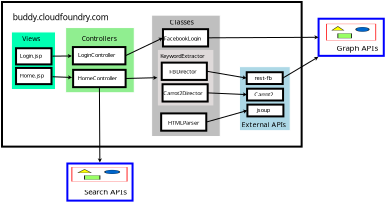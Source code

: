<?xml version="1.0" encoding="UTF-8"?>
<dia:diagram xmlns:dia="http://www.lysator.liu.se/~alla/dia/">
  <dia:layer name="Background" visible="true" active="true">
    <dia:group>
      <dia:object type="Standard - Box" version="0" id="O0">
        <dia:attribute name="obj_pos">
          <dia:point val="0.743,2.317"/>
        </dia:attribute>
        <dia:attribute name="obj_bb">
          <dia:rectangle val="0.693,2.267;15.775,9.598"/>
        </dia:attribute>
        <dia:attribute name="elem_corner">
          <dia:point val="0.743,2.317"/>
        </dia:attribute>
        <dia:attribute name="elem_width">
          <dia:real val="14.982"/>
        </dia:attribute>
        <dia:attribute name="elem_height">
          <dia:real val="7.231"/>
        </dia:attribute>
        <dia:attribute name="show_background">
          <dia:boolean val="true"/>
        </dia:attribute>
      </dia:object>
      <dia:object type="Standard - Text" version="1" id="O1">
        <dia:attribute name="obj_pos">
          <dia:point val="1.286,3.231"/>
        </dia:attribute>
        <dia:attribute name="obj_bb">
          <dia:rectangle val="1.286,2.836;6.443,3.331"/>
        </dia:attribute>
        <dia:attribute name="text">
          <dia:composite type="text">
            <dia:attribute name="string">
              <dia:string>#buddy.cloudfoundry.com#</dia:string>
            </dia:attribute>
            <dia:attribute name="font">
              <dia:font family="sans" style="0" name="Helvetica"/>
            </dia:attribute>
            <dia:attribute name="height">
              <dia:real val="0.529"/>
            </dia:attribute>
            <dia:attribute name="pos">
              <dia:point val="1.286,3.231"/>
            </dia:attribute>
            <dia:attribute name="color">
              <dia:color val="#000000"/>
            </dia:attribute>
            <dia:attribute name="alignment">
              <dia:enum val="0"/>
            </dia:attribute>
          </dia:composite>
        </dia:attribute>
        <dia:attribute name="valign">
          <dia:enum val="3"/>
        </dia:attribute>
      </dia:object>
      <dia:object type="Standard - Box" version="0" id="O2">
        <dia:attribute name="obj_pos">
          <dia:point val="3.924,3.595"/>
        </dia:attribute>
        <dia:attribute name="obj_bb">
          <dia:rectangle val="3.924,3.595;7.357,6.855"/>
        </dia:attribute>
        <dia:attribute name="elem_corner">
          <dia:point val="3.924,3.595"/>
        </dia:attribute>
        <dia:attribute name="elem_width">
          <dia:real val="3.433"/>
        </dia:attribute>
        <dia:attribute name="elem_height">
          <dia:real val="3.26"/>
        </dia:attribute>
        <dia:attribute name="border_width">
          <dia:real val="1.175e-38"/>
        </dia:attribute>
        <dia:attribute name="border_color">
          <dia:color val="#ffffff"/>
        </dia:attribute>
        <dia:attribute name="inner_color">
          <dia:color val="#90ee90"/>
        </dia:attribute>
        <dia:attribute name="show_background">
          <dia:boolean val="true"/>
        </dia:attribute>
      </dia:object>
      <dia:object type="Standard - Box" version="0" id="O3">
        <dia:attribute name="obj_pos">
          <dia:point val="4.299,5.709"/>
        </dia:attribute>
        <dia:attribute name="obj_bb">
          <dia:rectangle val="4.249,5.659;6.974,6.624"/>
        </dia:attribute>
        <dia:attribute name="elem_corner">
          <dia:point val="4.299,5.709"/>
        </dia:attribute>
        <dia:attribute name="elem_width">
          <dia:real val="2.625"/>
        </dia:attribute>
        <dia:attribute name="elem_height">
          <dia:real val="0.865"/>
        </dia:attribute>
        <dia:attribute name="show_background">
          <dia:boolean val="true"/>
        </dia:attribute>
      </dia:object>
      <dia:object type="Standard - Text" version="1" id="O4">
        <dia:attribute name="obj_pos">
          <dia:point val="5.612,6.141"/>
        </dia:attribute>
        <dia:attribute name="obj_bb">
          <dia:rectangle val="5.612,5.546;5.612,6.294"/>
        </dia:attribute>
        <dia:attribute name="text">
          <dia:composite type="text">
            <dia:attribute name="string">
              <dia:string>##</dia:string>
            </dia:attribute>
            <dia:attribute name="font">
              <dia:font family="sans" style="0" name="Helvetica"/>
            </dia:attribute>
            <dia:attribute name="height">
              <dia:real val="0.8"/>
            </dia:attribute>
            <dia:attribute name="pos">
              <dia:point val="5.612,6.141"/>
            </dia:attribute>
            <dia:attribute name="color">
              <dia:color val="#000000"/>
            </dia:attribute>
            <dia:attribute name="alignment">
              <dia:enum val="0"/>
            </dia:attribute>
          </dia:composite>
        </dia:attribute>
        <dia:attribute name="valign">
          <dia:enum val="3"/>
        </dia:attribute>
        <dia:connections>
          <dia:connection handle="0" to="O3" connection="8"/>
        </dia:connections>
      </dia:object>
      <dia:object type="Standard - Text" version="1" id="O5">
        <dia:attribute name="obj_pos">
          <dia:point val="4.732,4.266"/>
        </dia:attribute>
        <dia:attribute name="obj_bb">
          <dia:rectangle val="4.732,3.951;6.579,4.346"/>
        </dia:attribute>
        <dia:attribute name="text">
          <dia:composite type="text">
            <dia:attribute name="string">
              <dia:string>#Controllers#</dia:string>
            </dia:attribute>
            <dia:attribute name="font">
              <dia:font family="sans" style="0" name="Helvetica"/>
            </dia:attribute>
            <dia:attribute name="height">
              <dia:real val="0.423"/>
            </dia:attribute>
            <dia:attribute name="pos">
              <dia:point val="4.732,4.266"/>
            </dia:attribute>
            <dia:attribute name="color">
              <dia:color val="#000000"/>
            </dia:attribute>
            <dia:attribute name="alignment">
              <dia:enum val="0"/>
            </dia:attribute>
          </dia:composite>
        </dia:attribute>
        <dia:attribute name="valign">
          <dia:enum val="3"/>
        </dia:attribute>
      </dia:object>
      <dia:object type="Standard - Text" version="1" id="O6">
        <dia:attribute name="obj_pos">
          <dia:point val="4.536,6.231"/>
        </dia:attribute>
        <dia:attribute name="obj_bb">
          <dia:rectangle val="4.536,5.968;6.753,6.298"/>
        </dia:attribute>
        <dia:attribute name="text">
          <dia:composite type="text">
            <dia:attribute name="string">
              <dia:string>#HomeController#</dia:string>
            </dia:attribute>
            <dia:attribute name="font">
              <dia:font family="sans" style="0" name="Helvetica"/>
            </dia:attribute>
            <dia:attribute name="height">
              <dia:real val="0.353"/>
            </dia:attribute>
            <dia:attribute name="pos">
              <dia:point val="4.536,6.231"/>
            </dia:attribute>
            <dia:attribute name="color">
              <dia:color val="#000000"/>
            </dia:attribute>
            <dia:attribute name="alignment">
              <dia:enum val="0"/>
            </dia:attribute>
          </dia:composite>
        </dia:attribute>
        <dia:attribute name="valign">
          <dia:enum val="3"/>
        </dia:attribute>
      </dia:object>
      <dia:group>
        <dia:object type="Standard - Box" version="0" id="O7">
          <dia:attribute name="obj_pos">
            <dia:point val="4.288,4.57"/>
          </dia:attribute>
          <dia:attribute name="obj_bb">
            <dia:rectangle val="4.238,4.52;6.963,5.486"/>
          </dia:attribute>
          <dia:attribute name="elem_corner">
            <dia:point val="4.288,4.57"/>
          </dia:attribute>
          <dia:attribute name="elem_width">
            <dia:real val="2.625"/>
          </dia:attribute>
          <dia:attribute name="elem_height">
            <dia:real val="0.865"/>
          </dia:attribute>
          <dia:attribute name="show_background">
            <dia:boolean val="true"/>
          </dia:attribute>
        </dia:object>
        <dia:object type="Standard - Text" version="1" id="O8">
          <dia:attribute name="obj_pos">
            <dia:point val="4.547,5.061"/>
          </dia:attribute>
          <dia:attribute name="obj_bb">
            <dia:rectangle val="4.547,4.798;6.695,5.128"/>
          </dia:attribute>
          <dia:attribute name="text">
            <dia:composite type="text">
              <dia:attribute name="string">
                <dia:string>#LoginController#</dia:string>
              </dia:attribute>
              <dia:attribute name="font">
                <dia:font family="sans" style="0" name="Helvetica"/>
              </dia:attribute>
              <dia:attribute name="height">
                <dia:real val="0.353"/>
              </dia:attribute>
              <dia:attribute name="pos">
                <dia:point val="4.547,5.061"/>
              </dia:attribute>
              <dia:attribute name="color">
                <dia:color val="#000000"/>
              </dia:attribute>
              <dia:attribute name="alignment">
                <dia:enum val="0"/>
              </dia:attribute>
            </dia:composite>
          </dia:attribute>
          <dia:attribute name="valign">
            <dia:enum val="3"/>
          </dia:attribute>
        </dia:object>
      </dia:group>
      <dia:object type="Standard - Box" version="0" id="O9">
        <dia:attribute name="obj_pos">
          <dia:point val="8.223,2.973"/>
        </dia:attribute>
        <dia:attribute name="obj_bb">
          <dia:rectangle val="8.223,2.973;11.655,9.044"/>
        </dia:attribute>
        <dia:attribute name="elem_corner">
          <dia:point val="8.223,2.973"/>
        </dia:attribute>
        <dia:attribute name="elem_width">
          <dia:real val="3.433"/>
        </dia:attribute>
        <dia:attribute name="elem_height">
          <dia:real val="6.07"/>
        </dia:attribute>
        <dia:attribute name="border_width">
          <dia:real val="1.175e-38"/>
        </dia:attribute>
        <dia:attribute name="border_color">
          <dia:color val="#ffffff"/>
        </dia:attribute>
        <dia:attribute name="inner_color">
          <dia:color val="#bfbfbf"/>
        </dia:attribute>
        <dia:attribute name="show_background">
          <dia:boolean val="true"/>
        </dia:attribute>
      </dia:object>
      <dia:object type="Standard - Text" version="1" id="O10">
        <dia:attribute name="obj_pos">
          <dia:point val="9.117,3.445"/>
        </dia:attribute>
        <dia:attribute name="obj_bb">
          <dia:rectangle val="9.117,3.112;10.469,3.53"/>
        </dia:attribute>
        <dia:attribute name="text">
          <dia:composite type="text">
            <dia:attribute name="string">
              <dia:string>#Classes#</dia:string>
            </dia:attribute>
            <dia:attribute name="font">
              <dia:font family="sans" style="0" name="Helvetica"/>
            </dia:attribute>
            <dia:attribute name="height">
              <dia:real val="0.447"/>
            </dia:attribute>
            <dia:attribute name="pos">
              <dia:point val="9.117,3.445"/>
            </dia:attribute>
            <dia:attribute name="color">
              <dia:color val="#000000"/>
            </dia:attribute>
            <dia:attribute name="alignment">
              <dia:enum val="0"/>
            </dia:attribute>
          </dia:composite>
        </dia:attribute>
        <dia:attribute name="valign">
          <dia:enum val="3"/>
        </dia:attribute>
      </dia:object>
      <dia:group>
        <dia:object type="Standard - Box" version="0" id="O11">
          <dia:attribute name="obj_pos">
            <dia:point val="8.701,7.887"/>
          </dia:attribute>
          <dia:attribute name="obj_bb">
            <dia:rectangle val="8.651,7.837;11.007,8.802"/>
          </dia:attribute>
          <dia:attribute name="elem_corner">
            <dia:point val="8.701,7.887"/>
          </dia:attribute>
          <dia:attribute name="elem_width">
            <dia:real val="2.256"/>
          </dia:attribute>
          <dia:attribute name="elem_height">
            <dia:real val="0.865"/>
          </dia:attribute>
          <dia:attribute name="show_background">
            <dia:boolean val="true"/>
          </dia:attribute>
        </dia:object>
        <dia:object type="Standard - Text" version="1" id="O12">
          <dia:attribute name="obj_pos">
            <dia:point val="9.042,8.451"/>
          </dia:attribute>
          <dia:attribute name="obj_bb">
            <dia:rectangle val="9.042,8.188;10.707,8.518"/>
          </dia:attribute>
          <dia:attribute name="text">
            <dia:composite type="text">
              <dia:attribute name="string">
                <dia:string>#HTMLParser#</dia:string>
              </dia:attribute>
              <dia:attribute name="font">
                <dia:font family="sans" style="0" name="Helvetica"/>
              </dia:attribute>
              <dia:attribute name="height">
                <dia:real val="0.353"/>
              </dia:attribute>
              <dia:attribute name="pos">
                <dia:point val="9.042,8.451"/>
              </dia:attribute>
              <dia:attribute name="color">
                <dia:color val="#000000"/>
              </dia:attribute>
              <dia:attribute name="alignment">
                <dia:enum val="0"/>
              </dia:attribute>
            </dia:composite>
          </dia:attribute>
          <dia:attribute name="valign">
            <dia:enum val="3"/>
          </dia:attribute>
        </dia:object>
      </dia:group>
      <dia:group>
        <dia:object type="Standard - Box" version="0" id="O13">
          <dia:attribute name="obj_pos">
            <dia:point val="8.511,4.688"/>
          </dia:attribute>
          <dia:attribute name="obj_bb">
            <dia:rectangle val="8.511,4.688;11.338,7.515"/>
          </dia:attribute>
          <dia:attribute name="elem_corner">
            <dia:point val="8.511,4.688"/>
          </dia:attribute>
          <dia:attribute name="elem_width">
            <dia:real val="2.827"/>
          </dia:attribute>
          <dia:attribute name="elem_height">
            <dia:real val="2.827"/>
          </dia:attribute>
          <dia:attribute name="border_width">
            <dia:real val="1.175e-38"/>
          </dia:attribute>
          <dia:attribute name="border_color">
            <dia:color val="#bfbfbf"/>
          </dia:attribute>
          <dia:attribute name="inner_color">
            <dia:color val="#dfdada"/>
          </dia:attribute>
          <dia:attribute name="show_background">
            <dia:boolean val="true"/>
          </dia:attribute>
        </dia:object>
        <dia:group>
          <dia:object type="Standard - Box" version="0" id="O14">
            <dia:attribute name="obj_pos">
              <dia:point val="8.771,6.429"/>
            </dia:attribute>
            <dia:attribute name="obj_bb">
              <dia:rectangle val="8.721,6.379;11.077,7.344"/>
            </dia:attribute>
            <dia:attribute name="elem_corner">
              <dia:point val="8.771,6.429"/>
            </dia:attribute>
            <dia:attribute name="elem_width">
              <dia:real val="2.256"/>
            </dia:attribute>
            <dia:attribute name="elem_height">
              <dia:real val="0.865"/>
            </dia:attribute>
            <dia:attribute name="show_background">
              <dia:boolean val="true"/>
            </dia:attribute>
          </dia:object>
          <dia:object type="Standard - Text" version="1" id="O15">
            <dia:attribute name="obj_pos">
              <dia:point val="8.805,6.977"/>
            </dia:attribute>
            <dia:attribute name="obj_bb">
              <dia:rectangle val="8.805,6.714;10.988,7.044"/>
            </dia:attribute>
            <dia:attribute name="text">
              <dia:composite type="text">
                <dia:attribute name="string">
                  <dia:string>#Carrot2Director#</dia:string>
                </dia:attribute>
                <dia:attribute name="font">
                  <dia:font family="sans" style="0" name="Helvetica"/>
                </dia:attribute>
                <dia:attribute name="height">
                  <dia:real val="0.353"/>
                </dia:attribute>
                <dia:attribute name="pos">
                  <dia:point val="8.805,6.977"/>
                </dia:attribute>
                <dia:attribute name="color">
                  <dia:color val="#000000"/>
                </dia:attribute>
                <dia:attribute name="alignment">
                  <dia:enum val="0"/>
                </dia:attribute>
              </dia:composite>
            </dia:attribute>
            <dia:attribute name="valign">
              <dia:enum val="3"/>
            </dia:attribute>
          </dia:object>
        </dia:group>
        <dia:group>
          <dia:object type="Standard - Box" version="0" id="O16">
            <dia:attribute name="obj_pos">
              <dia:point val="8.73,5.348"/>
            </dia:attribute>
            <dia:attribute name="obj_bb">
              <dia:rectangle val="8.68,5.298;11.036,6.264"/>
            </dia:attribute>
            <dia:attribute name="elem_corner">
              <dia:point val="8.73,5.348"/>
            </dia:attribute>
            <dia:attribute name="elem_width">
              <dia:real val="2.256"/>
            </dia:attribute>
            <dia:attribute name="elem_height">
              <dia:real val="0.865"/>
            </dia:attribute>
            <dia:attribute name="show_background">
              <dia:boolean val="true"/>
            </dia:attribute>
          </dia:object>
          <dia:object type="Standard - Text" version="1" id="O17">
            <dia:attribute name="obj_pos">
              <dia:point val="9.105,5.894"/>
            </dia:attribute>
            <dia:attribute name="obj_bb">
              <dia:rectangle val="9.105,5.631;10.59,5.961"/>
            </dia:attribute>
            <dia:attribute name="text">
              <dia:composite type="text">
                <dia:attribute name="string">
                  <dia:string>#FBDirector#</dia:string>
                </dia:attribute>
                <dia:attribute name="font">
                  <dia:font family="sans" style="0" name="Helvetica"/>
                </dia:attribute>
                <dia:attribute name="height">
                  <dia:real val="0.353"/>
                </dia:attribute>
                <dia:attribute name="pos">
                  <dia:point val="9.105,5.894"/>
                </dia:attribute>
                <dia:attribute name="color">
                  <dia:color val="#000000"/>
                </dia:attribute>
                <dia:attribute name="alignment">
                  <dia:enum val="0"/>
                </dia:attribute>
              </dia:composite>
            </dia:attribute>
            <dia:attribute name="valign">
              <dia:enum val="3"/>
            </dia:attribute>
          </dia:object>
        </dia:group>
        <dia:object type="Standard - Text" version="1" id="O18">
          <dia:attribute name="obj_pos">
            <dia:point val="8.65,5.117"/>
          </dia:attribute>
          <dia:attribute name="obj_bb">
            <dia:rectangle val="8.65,4.855;11.147,5.185"/>
          </dia:attribute>
          <dia:attribute name="text">
            <dia:composite type="text">
              <dia:attribute name="string">
                <dia:string>#KeywordExtractor#</dia:string>
              </dia:attribute>
              <dia:attribute name="font">
                <dia:font family="sans" style="0" name="Helvetica"/>
              </dia:attribute>
              <dia:attribute name="height">
                <dia:real val="0.353"/>
              </dia:attribute>
              <dia:attribute name="pos">
                <dia:point val="8.65,5.117"/>
              </dia:attribute>
              <dia:attribute name="color">
                <dia:color val="#000000"/>
              </dia:attribute>
              <dia:attribute name="alignment">
                <dia:enum val="0"/>
              </dia:attribute>
            </dia:composite>
          </dia:attribute>
          <dia:attribute name="valign">
            <dia:enum val="3"/>
          </dia:attribute>
        </dia:object>
      </dia:group>
      <dia:object type="Standard - Box" version="0" id="O19">
        <dia:attribute name="obj_pos">
          <dia:point val="12.615,5.549"/>
        </dia:attribute>
        <dia:attribute name="obj_bb">
          <dia:rectangle val="12.615,5.549;15.154,8.751"/>
        </dia:attribute>
        <dia:attribute name="elem_corner">
          <dia:point val="12.615,5.549"/>
        </dia:attribute>
        <dia:attribute name="elem_width">
          <dia:real val="2.539"/>
        </dia:attribute>
        <dia:attribute name="elem_height">
          <dia:real val="3.202"/>
        </dia:attribute>
        <dia:attribute name="border_width">
          <dia:real val="1.175e-38"/>
        </dia:attribute>
        <dia:attribute name="border_color">
          <dia:color val="#ffffff"/>
        </dia:attribute>
        <dia:attribute name="inner_color">
          <dia:color val="#add8e6"/>
        </dia:attribute>
        <dia:attribute name="show_background">
          <dia:boolean val="true"/>
        </dia:attribute>
      </dia:object>
      <dia:group>
        <dia:object type="Standard - Text" version="1" id="O20">
          <dia:attribute name="obj_pos">
            <dia:point val="15.414,6.649"/>
          </dia:attribute>
          <dia:attribute name="obj_bb">
            <dia:rectangle val="15.414,6.386;15.414,6.716"/>
          </dia:attribute>
          <dia:attribute name="text">
            <dia:composite type="text">
              <dia:attribute name="string">
                <dia:string>##</dia:string>
              </dia:attribute>
              <dia:attribute name="font">
                <dia:font family="sans" style="0" name="Helvetica"/>
              </dia:attribute>
              <dia:attribute name="height">
                <dia:real val="0.353"/>
              </dia:attribute>
              <dia:attribute name="pos">
                <dia:point val="15.414,6.649"/>
              </dia:attribute>
              <dia:attribute name="color">
                <dia:color val="#000000"/>
              </dia:attribute>
              <dia:attribute name="alignment">
                <dia:enum val="0"/>
              </dia:attribute>
            </dia:composite>
          </dia:attribute>
          <dia:attribute name="valign">
            <dia:enum val="3"/>
          </dia:attribute>
        </dia:object>
        <dia:object type="Standard - Box" version="0" id="O21">
          <dia:attribute name="obj_pos">
            <dia:point val="12.996,6.652"/>
          </dia:attribute>
          <dia:attribute name="obj_bb">
            <dia:rectangle val="12.946,6.602;14.846,7.292"/>
          </dia:attribute>
          <dia:attribute name="elem_corner">
            <dia:point val="12.996,6.652"/>
          </dia:attribute>
          <dia:attribute name="elem_width">
            <dia:real val="1.8"/>
          </dia:attribute>
          <dia:attribute name="elem_height">
            <dia:real val="0.59"/>
          </dia:attribute>
          <dia:attribute name="show_background">
            <dia:boolean val="true"/>
          </dia:attribute>
        </dia:object>
        <dia:object type="Standard - Text" version="1" id="O22">
          <dia:attribute name="obj_pos">
            <dia:point val="13.354,7.04"/>
          </dia:attribute>
          <dia:attribute name="obj_bb">
            <dia:rectangle val="13.354,6.777;14.406,7.107"/>
          </dia:attribute>
          <dia:attribute name="text">
            <dia:composite type="text">
              <dia:attribute name="string">
                <dia:string>#Carrot2#</dia:string>
              </dia:attribute>
              <dia:attribute name="font">
                <dia:font family="sans" style="0" name="Helvetica"/>
              </dia:attribute>
              <dia:attribute name="height">
                <dia:real val="0.353"/>
              </dia:attribute>
              <dia:attribute name="pos">
                <dia:point val="13.354,7.04"/>
              </dia:attribute>
              <dia:attribute name="color">
                <dia:color val="#000000"/>
              </dia:attribute>
              <dia:attribute name="alignment">
                <dia:enum val="0"/>
              </dia:attribute>
            </dia:composite>
          </dia:attribute>
          <dia:attribute name="valign">
            <dia:enum val="3"/>
          </dia:attribute>
        </dia:object>
      </dia:group>
      <dia:group>
        <dia:object type="Standard - Box" version="0" id="O23">
          <dia:attribute name="obj_pos">
            <dia:point val="12.979,5.828"/>
          </dia:attribute>
          <dia:attribute name="obj_bb">
            <dia:rectangle val="12.929,5.778;14.829,6.468"/>
          </dia:attribute>
          <dia:attribute name="elem_corner">
            <dia:point val="12.979,5.828"/>
          </dia:attribute>
          <dia:attribute name="elem_width">
            <dia:real val="1.8"/>
          </dia:attribute>
          <dia:attribute name="elem_height">
            <dia:real val="0.59"/>
          </dia:attribute>
          <dia:attribute name="show_background">
            <dia:boolean val="true"/>
          </dia:attribute>
        </dia:object>
        <dia:object type="Standard - Text" version="1" id="O24">
          <dia:attribute name="obj_pos">
            <dia:point val="13.365,6.216"/>
          </dia:attribute>
          <dia:attribute name="obj_bb">
            <dia:rectangle val="13.365,5.954;14.288,6.284"/>
          </dia:attribute>
          <dia:attribute name="text">
            <dia:composite type="text">
              <dia:attribute name="string">
                <dia:string>#rest-fb#</dia:string>
              </dia:attribute>
              <dia:attribute name="font">
                <dia:font family="sans" style="0" name="Helvetica"/>
              </dia:attribute>
              <dia:attribute name="height">
                <dia:real val="0.353"/>
              </dia:attribute>
              <dia:attribute name="pos">
                <dia:point val="13.365,6.216"/>
              </dia:attribute>
              <dia:attribute name="color">
                <dia:color val="#000000"/>
              </dia:attribute>
              <dia:attribute name="alignment">
                <dia:enum val="0"/>
              </dia:attribute>
            </dia:composite>
          </dia:attribute>
          <dia:attribute name="valign">
            <dia:enum val="3"/>
          </dia:attribute>
        </dia:object>
      </dia:group>
      <dia:object type="Standard - Text" version="1" id="O25">
        <dia:attribute name="obj_pos">
          <dia:point val="15.431,6.794"/>
        </dia:attribute>
        <dia:attribute name="obj_bb">
          <dia:rectangle val="15.431,6.531;15.431,6.861"/>
        </dia:attribute>
        <dia:attribute name="text">
          <dia:composite type="text">
            <dia:attribute name="string">
              <dia:string>##</dia:string>
            </dia:attribute>
            <dia:attribute name="font">
              <dia:font family="sans" style="0" name="Helvetica"/>
            </dia:attribute>
            <dia:attribute name="height">
              <dia:real val="0.353"/>
            </dia:attribute>
            <dia:attribute name="pos">
              <dia:point val="15.431,6.794"/>
            </dia:attribute>
            <dia:attribute name="color">
              <dia:color val="#000000"/>
            </dia:attribute>
            <dia:attribute name="alignment">
              <dia:enum val="0"/>
            </dia:attribute>
          </dia:composite>
        </dia:attribute>
        <dia:attribute name="valign">
          <dia:enum val="3"/>
        </dia:attribute>
      </dia:object>
      <dia:group>
        <dia:object type="Standard - Box" version="0" id="O26">
          <dia:attribute name="obj_pos">
            <dia:point val="13.013,7.447"/>
          </dia:attribute>
          <dia:attribute name="obj_bb">
            <dia:rectangle val="12.963,7.396;14.864,8.086"/>
          </dia:attribute>
          <dia:attribute name="elem_corner">
            <dia:point val="13.013,7.447"/>
          </dia:attribute>
          <dia:attribute name="elem_width">
            <dia:real val="1.8"/>
          </dia:attribute>
          <dia:attribute name="elem_height">
            <dia:real val="0.59"/>
          </dia:attribute>
          <dia:attribute name="show_background">
            <dia:boolean val="true"/>
          </dia:attribute>
        </dia:object>
        <dia:object type="Standard - Text" version="1" id="O27">
          <dia:attribute name="obj_pos">
            <dia:point val="13.475,7.822"/>
          </dia:attribute>
          <dia:attribute name="obj_bb">
            <dia:rectangle val="13.475,7.559;14.232,7.889"/>
          </dia:attribute>
          <dia:attribute name="text">
            <dia:composite type="text">
              <dia:attribute name="string">
                <dia:string>#jsoup#</dia:string>
              </dia:attribute>
              <dia:attribute name="font">
                <dia:font family="sans" style="0" name="Helvetica"/>
              </dia:attribute>
              <dia:attribute name="height">
                <dia:real val="0.353"/>
              </dia:attribute>
              <dia:attribute name="pos">
                <dia:point val="13.475,7.822"/>
              </dia:attribute>
              <dia:attribute name="color">
                <dia:color val="#000000"/>
              </dia:attribute>
              <dia:attribute name="alignment">
                <dia:enum val="0"/>
              </dia:attribute>
            </dia:composite>
          </dia:attribute>
          <dia:attribute name="valign">
            <dia:enum val="3"/>
          </dia:attribute>
        </dia:object>
      </dia:group>
      <dia:object type="Standard - Text" version="1" id="O28">
        <dia:attribute name="obj_pos">
          <dia:point val="12.715,8.576"/>
        </dia:attribute>
        <dia:attribute name="obj_bb">
          <dia:rectangle val="12.715,8.244;15.07,8.661"/>
        </dia:attribute>
        <dia:attribute name="text">
          <dia:composite type="text">
            <dia:attribute name="string">
              <dia:string>#External APIs#</dia:string>
            </dia:attribute>
            <dia:attribute name="font">
              <dia:font family="sans" style="0" name="Helvetica"/>
            </dia:attribute>
            <dia:attribute name="height">
              <dia:real val="0.447"/>
            </dia:attribute>
            <dia:attribute name="pos">
              <dia:point val="12.715,8.576"/>
            </dia:attribute>
            <dia:attribute name="color">
              <dia:color val="#000000"/>
            </dia:attribute>
            <dia:attribute name="alignment">
              <dia:enum val="0"/>
            </dia:attribute>
          </dia:composite>
        </dia:attribute>
        <dia:attribute name="valign">
          <dia:enum val="3"/>
        </dia:attribute>
      </dia:object>
      <dia:object type="Standard - Box" version="0" id="O29">
        <dia:attribute name="obj_pos">
          <dia:point val="1.212,3.814"/>
        </dia:attribute>
        <dia:attribute name="obj_bb">
          <dia:rectangle val="1.212,3.814;3.418,6.694"/>
        </dia:attribute>
        <dia:attribute name="elem_corner">
          <dia:point val="1.212,3.814"/>
        </dia:attribute>
        <dia:attribute name="elem_width">
          <dia:real val="2.207"/>
        </dia:attribute>
        <dia:attribute name="elem_height">
          <dia:real val="2.88"/>
        </dia:attribute>
        <dia:attribute name="border_width">
          <dia:real val="1.175e-38"/>
        </dia:attribute>
        <dia:attribute name="border_color">
          <dia:color val="#ffffff"/>
        </dia:attribute>
        <dia:attribute name="inner_color">
          <dia:color val="#00ffb3"/>
        </dia:attribute>
        <dia:attribute name="show_background">
          <dia:boolean val="true"/>
        </dia:attribute>
      </dia:object>
      <dia:object type="Standard - Text" version="1" id="O30">
        <dia:attribute name="obj_pos">
          <dia:point val="1.758,4.283"/>
        </dia:attribute>
        <dia:attribute name="obj_bb">
          <dia:rectangle val="1.758,3.968;2.741,4.363"/>
        </dia:attribute>
        <dia:attribute name="text">
          <dia:composite type="text">
            <dia:attribute name="string">
              <dia:string>#Views#</dia:string>
            </dia:attribute>
            <dia:attribute name="font">
              <dia:font family="sans" style="0" name="Helvetica"/>
            </dia:attribute>
            <dia:attribute name="height">
              <dia:real val="0.423"/>
            </dia:attribute>
            <dia:attribute name="pos">
              <dia:point val="1.758,4.283"/>
            </dia:attribute>
            <dia:attribute name="color">
              <dia:color val="#000000"/>
            </dia:attribute>
            <dia:attribute name="alignment">
              <dia:enum val="0"/>
            </dia:attribute>
          </dia:composite>
        </dia:attribute>
        <dia:attribute name="valign">
          <dia:enum val="3"/>
        </dia:attribute>
      </dia:object>
      <dia:group>
        <dia:object type="Standard - Box" version="0" id="O31">
          <dia:attribute name="obj_pos">
            <dia:point val="1.445,5.615"/>
          </dia:attribute>
          <dia:attribute name="obj_bb">
            <dia:rectangle val="1.395,5.565;3.268,6.473"/>
          </dia:attribute>
          <dia:attribute name="elem_corner">
            <dia:point val="1.445,5.615"/>
          </dia:attribute>
          <dia:attribute name="elem_width">
            <dia:real val="1.773"/>
          </dia:attribute>
          <dia:attribute name="elem_height">
            <dia:real val="0.808"/>
          </dia:attribute>
          <dia:attribute name="show_background">
            <dia:boolean val="true"/>
          </dia:attribute>
        </dia:object>
        <dia:object type="Standard - Text" version="1" id="O32">
          <dia:attribute name="obj_pos">
            <dia:point val="1.635,6.093"/>
          </dia:attribute>
          <dia:attribute name="obj_bb">
            <dia:rectangle val="1.635,5.83;2.963,6.16"/>
          </dia:attribute>
          <dia:attribute name="text">
            <dia:composite type="text">
              <dia:attribute name="string">
                <dia:string>#Home.jsp#</dia:string>
              </dia:attribute>
              <dia:attribute name="font">
                <dia:font family="sans" style="0" name="Helvetica"/>
              </dia:attribute>
              <dia:attribute name="height">
                <dia:real val="0.353"/>
              </dia:attribute>
              <dia:attribute name="pos">
                <dia:point val="1.635,6.093"/>
              </dia:attribute>
              <dia:attribute name="color">
                <dia:color val="#000000"/>
              </dia:attribute>
              <dia:attribute name="alignment">
                <dia:enum val="0"/>
              </dia:attribute>
            </dia:composite>
          </dia:attribute>
          <dia:attribute name="valign">
            <dia:enum val="3"/>
          </dia:attribute>
        </dia:object>
      </dia:group>
      <dia:group>
        <dia:object type="Standard - Box" version="0" id="O33">
          <dia:attribute name="obj_pos">
            <dia:point val="1.445,4.629"/>
          </dia:attribute>
          <dia:attribute name="obj_bb">
            <dia:rectangle val="1.395,4.579;3.268,5.487"/>
          </dia:attribute>
          <dia:attribute name="elem_corner">
            <dia:point val="1.445,4.629"/>
          </dia:attribute>
          <dia:attribute name="elem_width">
            <dia:real val="1.773"/>
          </dia:attribute>
          <dia:attribute name="elem_height">
            <dia:real val="0.808"/>
          </dia:attribute>
          <dia:attribute name="show_background">
            <dia:boolean val="true"/>
          </dia:attribute>
        </dia:object>
        <dia:object type="Standard - Text" version="1" id="O34">
          <dia:attribute name="obj_pos">
            <dia:point val="1.635,5.106"/>
          </dia:attribute>
          <dia:attribute name="obj_bb">
            <dia:rectangle val="1.635,4.844;2.893,5.174"/>
          </dia:attribute>
          <dia:attribute name="text">
            <dia:composite type="text">
              <dia:attribute name="string">
                <dia:string>#Login.jsp#</dia:string>
              </dia:attribute>
              <dia:attribute name="font">
                <dia:font family="sans" style="0" name="Helvetica"/>
              </dia:attribute>
              <dia:attribute name="height">
                <dia:real val="0.353"/>
              </dia:attribute>
              <dia:attribute name="pos">
                <dia:point val="1.635,5.106"/>
              </dia:attribute>
              <dia:attribute name="color">
                <dia:color val="#000000"/>
              </dia:attribute>
              <dia:attribute name="alignment">
                <dia:enum val="0"/>
              </dia:attribute>
            </dia:composite>
          </dia:attribute>
          <dia:attribute name="valign">
            <dia:enum val="3"/>
          </dia:attribute>
        </dia:object>
      </dia:group>
      <dia:group>
        <dia:object type="Standard - Box" version="0" id="O35">
          <dia:attribute name="obj_pos">
            <dia:point val="16.572,3.153"/>
          </dia:attribute>
          <dia:attribute name="obj_bb">
            <dia:rectangle val="16.521,3.103;19.881,5.059"/>
          </dia:attribute>
          <dia:attribute name="elem_corner">
            <dia:point val="16.572,3.153"/>
          </dia:attribute>
          <dia:attribute name="elem_width">
            <dia:real val="3.26"/>
          </dia:attribute>
          <dia:attribute name="elem_height">
            <dia:real val="1.856"/>
          </dia:attribute>
          <dia:attribute name="border_width">
            <dia:real val="0.1"/>
          </dia:attribute>
          <dia:attribute name="border_color">
            <dia:color val="#0000ff"/>
          </dia:attribute>
          <dia:attribute name="show_background">
            <dia:boolean val="true"/>
          </dia:attribute>
        </dia:object>
        <dia:object type="Standard - Text" version="1" id="O36">
          <dia:attribute name="obj_pos">
            <dia:point val="17.462,4.755"/>
          </dia:attribute>
          <dia:attribute name="obj_bb">
            <dia:rectangle val="17.462,4.388;19.627,4.85"/>
          </dia:attribute>
          <dia:attribute name="text">
            <dia:composite type="text">
              <dia:attribute name="string">
                <dia:string>#Graph APIs#</dia:string>
              </dia:attribute>
              <dia:attribute name="font">
                <dia:font family="sans" style="0" name="Helvetica"/>
              </dia:attribute>
              <dia:attribute name="height">
                <dia:real val="0.494"/>
              </dia:attribute>
              <dia:attribute name="pos">
                <dia:point val="17.462,4.755"/>
              </dia:attribute>
              <dia:attribute name="color">
                <dia:color val="#000000"/>
              </dia:attribute>
              <dia:attribute name="alignment">
                <dia:enum val="0"/>
              </dia:attribute>
            </dia:composite>
          </dia:attribute>
          <dia:attribute name="valign">
            <dia:enum val="3"/>
          </dia:attribute>
        </dia:object>
        <dia:object type="Standard - Image" version="0" id="O37">
          <dia:attribute name="obj_pos">
            <dia:point val="16.95,3.409"/>
          </dia:attribute>
          <dia:attribute name="obj_bb">
            <dia:rectangle val="16.9,3.359;19.5,4.288"/>
          </dia:attribute>
          <dia:attribute name="elem_corner">
            <dia:point val="16.95,3.409"/>
          </dia:attribute>
          <dia:attribute name="elem_width">
            <dia:real val="2.5"/>
          </dia:attribute>
          <dia:attribute name="elem_height">
            <dia:real val="0.829"/>
          </dia:attribute>
          <dia:attribute name="draw_border">
            <dia:boolean val="false"/>
          </dia:attribute>
          <dia:attribute name="keep_aspect">
            <dia:boolean val="true"/>
          </dia:attribute>
          <dia:attribute name="file">
            <dia:string>#Buddy/facebook_logo.jpg#</dia:string>
          </dia:attribute>
        </dia:object>
      </dia:group>
      <dia:group>
        <dia:object type="Standard - Box" version="0" id="O38">
          <dia:attribute name="obj_pos">
            <dia:point val="4.011,10.392"/>
          </dia:attribute>
          <dia:attribute name="obj_bb">
            <dia:rectangle val="3.962,10.342;7.321,12.298"/>
          </dia:attribute>
          <dia:attribute name="elem_corner">
            <dia:point val="4.011,10.392"/>
          </dia:attribute>
          <dia:attribute name="elem_width">
            <dia:real val="3.26"/>
          </dia:attribute>
          <dia:attribute name="elem_height">
            <dia:real val="1.856"/>
          </dia:attribute>
          <dia:attribute name="border_width">
            <dia:real val="0.1"/>
          </dia:attribute>
          <dia:attribute name="border_color">
            <dia:color val="#0000ff"/>
          </dia:attribute>
          <dia:attribute name="show_background">
            <dia:boolean val="true"/>
          </dia:attribute>
        </dia:object>
        <dia:object type="Standard - Text" version="1" id="O39">
          <dia:attribute name="obj_pos">
            <dia:point val="4.852,11.944"/>
          </dia:attribute>
          <dia:attribute name="obj_bb">
            <dia:rectangle val="4.852,11.577;7.164,12.039"/>
          </dia:attribute>
          <dia:attribute name="text">
            <dia:composite type="text">
              <dia:attribute name="string">
                <dia:string>#Search APIs#</dia:string>
              </dia:attribute>
              <dia:attribute name="font">
                <dia:font family="sans" style="0" name="Helvetica"/>
              </dia:attribute>
              <dia:attribute name="height">
                <dia:real val="0.494"/>
              </dia:attribute>
              <dia:attribute name="pos">
                <dia:point val="4.852,11.944"/>
              </dia:attribute>
              <dia:attribute name="color">
                <dia:color val="#000000"/>
              </dia:attribute>
              <dia:attribute name="alignment">
                <dia:enum val="0"/>
              </dia:attribute>
            </dia:composite>
          </dia:attribute>
          <dia:attribute name="valign">
            <dia:enum val="3"/>
          </dia:attribute>
        </dia:object>
        <dia:object type="Standard - Image" version="0" id="O40">
          <dia:attribute name="obj_pos">
            <dia:point val="4.215,10.573"/>
          </dia:attribute>
          <dia:attribute name="obj_bb">
            <dia:rectangle val="4.165,10.523;7.067,11.342"/>
          </dia:attribute>
          <dia:attribute name="elem_corner">
            <dia:point val="4.215,10.573"/>
          </dia:attribute>
          <dia:attribute name="elem_width">
            <dia:real val="2.802"/>
          </dia:attribute>
          <dia:attribute name="elem_height">
            <dia:real val="0.719"/>
          </dia:attribute>
          <dia:attribute name="draw_border">
            <dia:boolean val="false"/>
          </dia:attribute>
          <dia:attribute name="keep_aspect">
            <dia:boolean val="true"/>
          </dia:attribute>
          <dia:attribute name="file">
            <dia:string>#Buddy/charitynavigator_logo.jpg#</dia:string>
          </dia:attribute>
        </dia:object>
      </dia:group>
      <dia:object type="Standard - Line" version="0" id="O41">
        <dia:attribute name="obj_pos">
          <dia:point val="3.268,5.024"/>
        </dia:attribute>
        <dia:attribute name="obj_bb">
          <dia:rectangle val="3.242,4.911;4.295,5.123"/>
        </dia:attribute>
        <dia:attribute name="conn_endpoints">
          <dia:point val="3.268,5.024"/>
          <dia:point val="4.239,5.016"/>
        </dia:attribute>
        <dia:attribute name="numcp">
          <dia:int val="1"/>
        </dia:attribute>
        <dia:attribute name="line_width">
          <dia:real val="0.05"/>
        </dia:attribute>
        <dia:attribute name="end_arrow">
          <dia:enum val="22"/>
        </dia:attribute>
        <dia:attribute name="end_arrow_length">
          <dia:real val="0.1"/>
        </dia:attribute>
        <dia:attribute name="end_arrow_width">
          <dia:real val="0.1"/>
        </dia:attribute>
      </dia:object>
      <dia:object type="Standard - Line" version="0" id="O42">
        <dia:attribute name="obj_pos">
          <dia:point val="3.268,6.054"/>
        </dia:attribute>
        <dia:attribute name="obj_bb">
          <dia:rectangle val="3.242,5.979;4.305,6.191"/>
        </dia:attribute>
        <dia:attribute name="conn_endpoints">
          <dia:point val="3.268,6.054"/>
          <dia:point val="4.25,6.09"/>
        </dia:attribute>
        <dia:attribute name="numcp">
          <dia:int val="1"/>
        </dia:attribute>
        <dia:attribute name="line_width">
          <dia:real val="0.05"/>
        </dia:attribute>
        <dia:attribute name="end_arrow">
          <dia:enum val="22"/>
        </dia:attribute>
        <dia:attribute name="end_arrow_length">
          <dia:real val="0.1"/>
        </dia:attribute>
        <dia:attribute name="end_arrow_width">
          <dia:real val="0.1"/>
        </dia:attribute>
        <dia:connections>
          <dia:connection handle="1" to="O3" connection="8"/>
        </dia:connections>
      </dia:object>
      <dia:group>
        <dia:object type="Standard - Box" version="0" id="O43">
          <dia:attribute name="obj_pos">
            <dia:point val="8.791,3.676"/>
          </dia:attribute>
          <dia:attribute name="obj_bb">
            <dia:rectangle val="8.741,3.626;11.097,4.591"/>
          </dia:attribute>
          <dia:attribute name="elem_corner">
            <dia:point val="8.791,3.676"/>
          </dia:attribute>
          <dia:attribute name="elem_width">
            <dia:real val="2.256"/>
          </dia:attribute>
          <dia:attribute name="elem_height">
            <dia:real val="0.865"/>
          </dia:attribute>
          <dia:attribute name="show_background">
            <dia:boolean val="true"/>
          </dia:attribute>
        </dia:object>
        <dia:object type="Standard - Text" version="1" id="O44">
          <dia:attribute name="obj_pos">
            <dia:point val="8.832,4.24"/>
          </dia:attribute>
          <dia:attribute name="obj_bb">
            <dia:rectangle val="8.832,3.977;10.919,4.307"/>
          </dia:attribute>
          <dia:attribute name="text">
            <dia:composite type="text">
              <dia:attribute name="string">
                <dia:string>#FacebookLogin#</dia:string>
              </dia:attribute>
              <dia:attribute name="font">
                <dia:font family="sans" style="0" name="Helvetica"/>
              </dia:attribute>
              <dia:attribute name="height">
                <dia:real val="0.353"/>
              </dia:attribute>
              <dia:attribute name="pos">
                <dia:point val="8.832,4.24"/>
              </dia:attribute>
              <dia:attribute name="color">
                <dia:color val="#000000"/>
              </dia:attribute>
              <dia:attribute name="alignment">
                <dia:enum val="0"/>
              </dia:attribute>
            </dia:composite>
          </dia:attribute>
          <dia:attribute name="valign">
            <dia:enum val="3"/>
          </dia:attribute>
        </dia:object>
      </dia:group>
      <dia:object type="Standard - Line" version="0" id="O45">
        <dia:attribute name="obj_pos">
          <dia:point val="6.913,5.003"/>
        </dia:attribute>
        <dia:attribute name="obj_bb">
          <dia:rectangle val="6.88,4.071;8.842,5.036"/>
        </dia:attribute>
        <dia:attribute name="conn_endpoints">
          <dia:point val="6.913,5.003"/>
          <dia:point val="8.791,4.108"/>
        </dia:attribute>
        <dia:attribute name="numcp">
          <dia:int val="1"/>
        </dia:attribute>
        <dia:attribute name="line_width">
          <dia:real val="0.05"/>
        </dia:attribute>
        <dia:attribute name="end_arrow">
          <dia:enum val="22"/>
        </dia:attribute>
        <dia:attribute name="end_arrow_length">
          <dia:real val="0.1"/>
        </dia:attribute>
        <dia:attribute name="end_arrow_width">
          <dia:real val="0.1"/>
        </dia:attribute>
      </dia:object>
      <dia:object type="Standard - Line" version="0" id="O46">
        <dia:attribute name="obj_pos">
          <dia:point val="11.047,4.108"/>
        </dia:attribute>
        <dia:attribute name="obj_bb">
          <dia:rectangle val="11.022,3.976;16.627,4.188"/>
        </dia:attribute>
        <dia:attribute name="conn_endpoints">
          <dia:point val="11.047,4.108"/>
          <dia:point val="16.572,4.081"/>
        </dia:attribute>
        <dia:attribute name="numcp">
          <dia:int val="1"/>
        </dia:attribute>
        <dia:attribute name="line_width">
          <dia:real val="0.05"/>
        </dia:attribute>
        <dia:attribute name="end_arrow">
          <dia:enum val="22"/>
        </dia:attribute>
        <dia:attribute name="end_arrow_length">
          <dia:real val="0.1"/>
        </dia:attribute>
        <dia:attribute name="end_arrow_width">
          <dia:real val="0.1"/>
        </dia:attribute>
      </dia:object>
      <dia:object type="Standard - Line" version="0" id="O47">
        <dia:attribute name="obj_pos">
          <dia:point val="6.924,6.141"/>
        </dia:attribute>
        <dia:attribute name="obj_bb">
          <dia:rectangle val="6.899,5.999;8.567,6.211"/>
        </dia:attribute>
        <dia:attribute name="conn_endpoints">
          <dia:point val="6.924,6.141"/>
          <dia:point val="8.511,6.101"/>
        </dia:attribute>
        <dia:attribute name="numcp">
          <dia:int val="1"/>
        </dia:attribute>
        <dia:attribute name="line_width">
          <dia:real val="0.05"/>
        </dia:attribute>
        <dia:attribute name="end_arrow">
          <dia:enum val="22"/>
        </dia:attribute>
        <dia:attribute name="end_arrow_length">
          <dia:real val="0.1"/>
        </dia:attribute>
        <dia:attribute name="end_arrow_width">
          <dia:real val="0.1"/>
        </dia:attribute>
        <dia:connections>
          <dia:connection handle="0" to="O3" connection="4"/>
        </dia:connections>
      </dia:object>
      <dia:object type="Standard - Line" version="0" id="O48">
        <dia:attribute name="obj_pos">
          <dia:point val="10.986,5.781"/>
        </dia:attribute>
        <dia:attribute name="obj_bb">
          <dia:rectangle val="10.957,5.752;13.034,6.201"/>
        </dia:attribute>
        <dia:attribute name="conn_endpoints">
          <dia:point val="10.986,5.781"/>
          <dia:point val="12.979,6.123"/>
        </dia:attribute>
        <dia:attribute name="numcp">
          <dia:int val="1"/>
        </dia:attribute>
        <dia:attribute name="line_width">
          <dia:real val="0.05"/>
        </dia:attribute>
        <dia:attribute name="end_arrow">
          <dia:enum val="22"/>
        </dia:attribute>
        <dia:attribute name="end_arrow_length">
          <dia:real val="0.1"/>
        </dia:attribute>
        <dia:attribute name="end_arrow_width">
          <dia:real val="0.1"/>
        </dia:attribute>
      </dia:object>
      <dia:object type="Standard - Line" version="0" id="O49">
        <dia:attribute name="obj_pos">
          <dia:point val="14.779,6.123"/>
        </dia:attribute>
        <dia:attribute name="obj_bb">
          <dia:rectangle val="14.745,5.024;16.611,6.157"/>
        </dia:attribute>
        <dia:attribute name="conn_endpoints">
          <dia:point val="14.779,6.123"/>
          <dia:point val="16.563,5.059"/>
        </dia:attribute>
        <dia:attribute name="numcp">
          <dia:int val="1"/>
        </dia:attribute>
        <dia:attribute name="line_width">
          <dia:real val="0.05"/>
        </dia:attribute>
        <dia:attribute name="end_arrow">
          <dia:enum val="22"/>
        </dia:attribute>
        <dia:attribute name="end_arrow_length">
          <dia:real val="0.1"/>
        </dia:attribute>
        <dia:attribute name="end_arrow_width">
          <dia:real val="0.1"/>
        </dia:attribute>
      </dia:object>
      <dia:object type="Standard - Line" version="0" id="O50">
        <dia:attribute name="obj_pos">
          <dia:point val="11.027,6.861"/>
        </dia:attribute>
        <dia:attribute name="obj_bb">
          <dia:rectangle val="11.001,6.834;13.052,7.046"/>
        </dia:attribute>
        <dia:attribute name="conn_endpoints">
          <dia:point val="11.027,6.861"/>
          <dia:point val="12.996,6.947"/>
        </dia:attribute>
        <dia:attribute name="numcp">
          <dia:int val="1"/>
        </dia:attribute>
        <dia:attribute name="line_width">
          <dia:real val="0.05"/>
        </dia:attribute>
        <dia:attribute name="end_arrow">
          <dia:enum val="22"/>
        </dia:attribute>
        <dia:attribute name="end_arrow_length">
          <dia:real val="0.1"/>
        </dia:attribute>
        <dia:attribute name="end_arrow_width">
          <dia:real val="0.1"/>
        </dia:attribute>
      </dia:object>
      <dia:object type="Standard - Line" version="0" id="O51">
        <dia:attribute name="obj_pos">
          <dia:point val="10.957,8.32"/>
        </dia:attribute>
        <dia:attribute name="obj_bb">
          <dia:rectangle val="10.927,7.682;13.067,8.351"/>
        </dia:attribute>
        <dia:attribute name="conn_endpoints">
          <dia:point val="10.957,8.32"/>
          <dia:point val="13.013,7.741"/>
        </dia:attribute>
        <dia:attribute name="numcp">
          <dia:int val="1"/>
        </dia:attribute>
        <dia:attribute name="line_width">
          <dia:real val="0.05"/>
        </dia:attribute>
        <dia:attribute name="end_arrow">
          <dia:enum val="22"/>
        </dia:attribute>
        <dia:attribute name="end_arrow_length">
          <dia:real val="0.1"/>
        </dia:attribute>
        <dia:attribute name="end_arrow_width">
          <dia:real val="0.1"/>
        </dia:attribute>
      </dia:object>
      <dia:object type="Standard - Line" version="0" id="O52">
        <dia:attribute name="obj_pos">
          <dia:point val="5.615,6.623"/>
        </dia:attribute>
        <dia:attribute name="obj_bb">
          <dia:rectangle val="5.529,6.598;5.741,10.398"/>
        </dia:attribute>
        <dia:attribute name="conn_endpoints">
          <dia:point val="5.615,6.623"/>
          <dia:point val="5.636,10.342"/>
        </dia:attribute>
        <dia:attribute name="numcp">
          <dia:int val="1"/>
        </dia:attribute>
        <dia:attribute name="line_width">
          <dia:real val="0.05"/>
        </dia:attribute>
        <dia:attribute name="end_arrow">
          <dia:enum val="22"/>
        </dia:attribute>
        <dia:attribute name="end_arrow_length">
          <dia:real val="0.1"/>
        </dia:attribute>
        <dia:attribute name="end_arrow_width">
          <dia:real val="0.1"/>
        </dia:attribute>
        <dia:connections>
          <dia:connection handle="0" to="O3" connection="8"/>
        </dia:connections>
      </dia:object>
    </dia:group>
  </dia:layer>
</dia:diagram>
